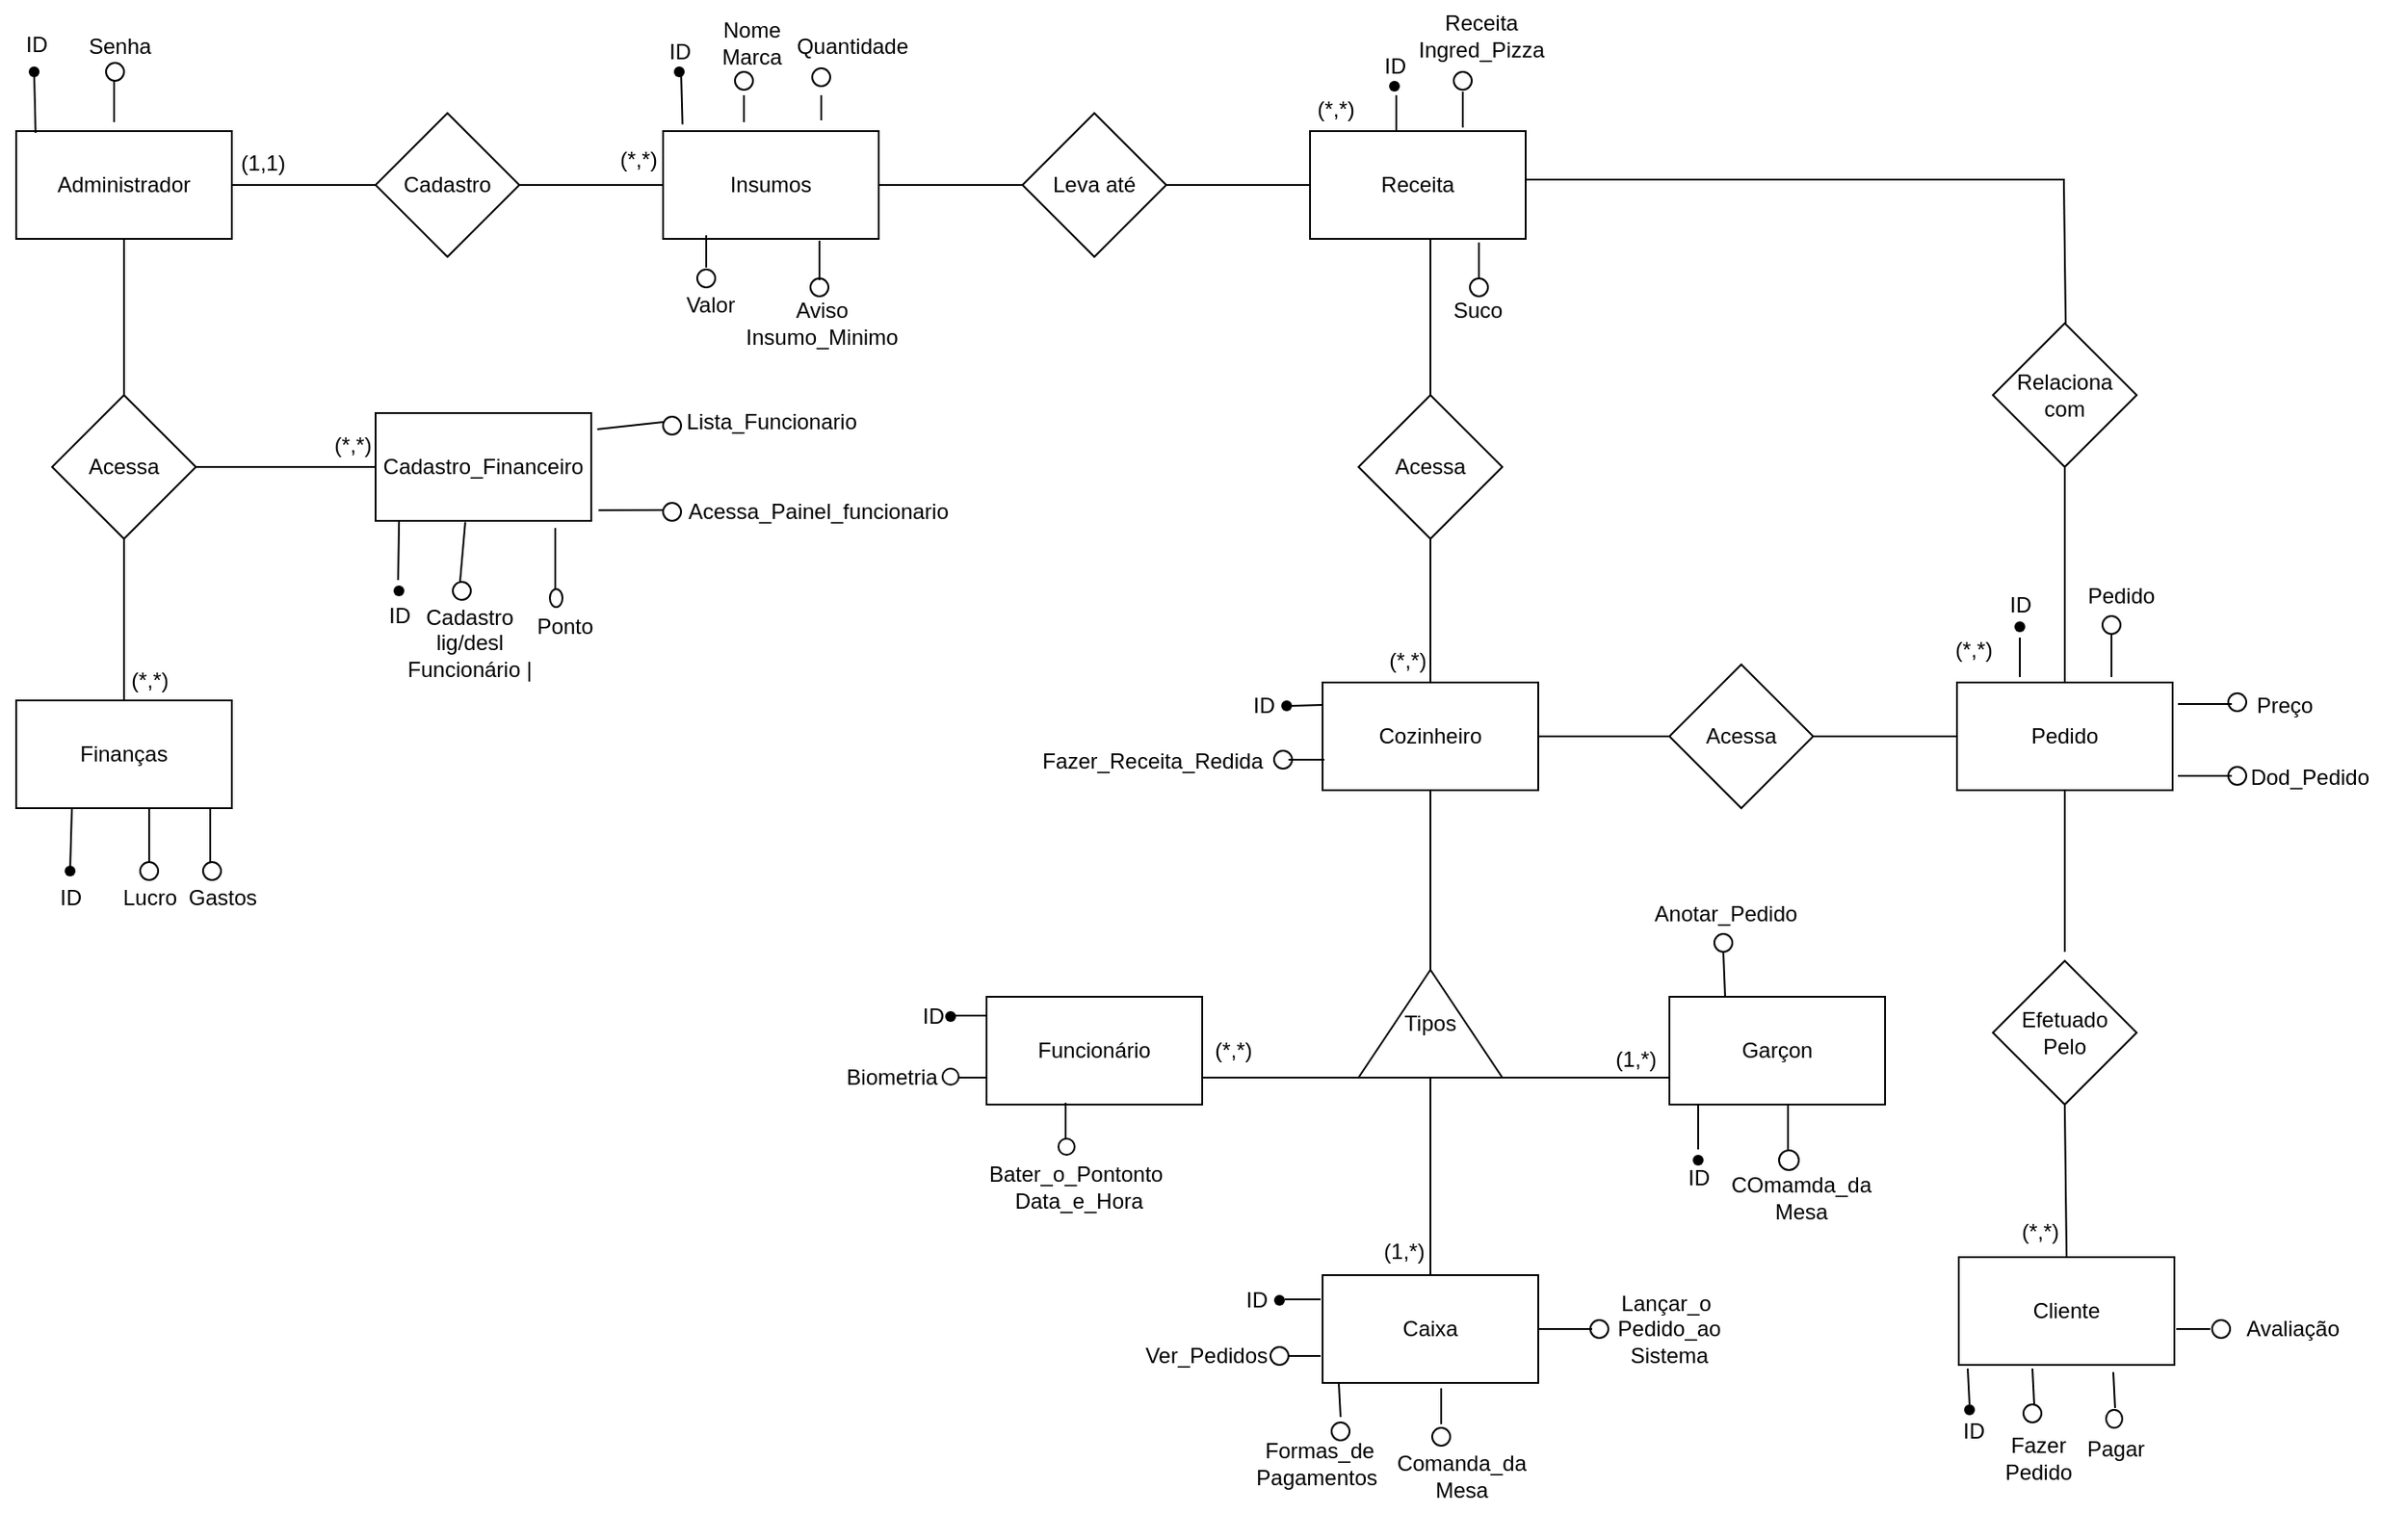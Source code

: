 <mxfile version="24.7.7">
  <diagram name="Página-1" id="oocmhbJNpaytJsXBNUTh">
    <mxGraphModel dx="826" dy="469" grid="1" gridSize="10" guides="1" tooltips="1" connect="1" arrows="1" fold="1" page="1" pageScale="1" pageWidth="827" pageHeight="1169" math="0" shadow="0">
      <root>
        <mxCell id="0" />
        <mxCell id="1" parent="0" />
        <mxCell id="WhorsCFaroRiFAS23hu8-1" value="Administrador" style="rounded=0;whiteSpace=wrap;html=1;" vertex="1" parent="1">
          <mxGeometry x="40" y="93" width="120" height="60" as="geometry" />
        </mxCell>
        <mxCell id="WhorsCFaroRiFAS23hu8-2" value="Cadastro" style="rhombus;whiteSpace=wrap;html=1;" vertex="1" parent="1">
          <mxGeometry x="240" y="83" width="80" height="80" as="geometry" />
        </mxCell>
        <mxCell id="WhorsCFaroRiFAS23hu8-3" value="" style="endArrow=none;html=1;rounded=0;exitX=1;exitY=0.5;exitDx=0;exitDy=0;" edge="1" parent="1" source="WhorsCFaroRiFAS23hu8-1">
          <mxGeometry width="50" height="50" relative="1" as="geometry">
            <mxPoint x="190" y="122.5" as="sourcePoint" />
            <mxPoint x="240" y="123" as="targetPoint" />
          </mxGeometry>
        </mxCell>
        <mxCell id="WhorsCFaroRiFAS23hu8-4" value="Insumos" style="rounded=0;whiteSpace=wrap;html=1;" vertex="1" parent="1">
          <mxGeometry x="400" y="93" width="120" height="60" as="geometry" />
        </mxCell>
        <mxCell id="WhorsCFaroRiFAS23hu8-5" value="" style="endArrow=none;html=1;rounded=0;entryX=0;entryY=0.5;entryDx=0;entryDy=0;" edge="1" parent="1" target="WhorsCFaroRiFAS23hu8-4">
          <mxGeometry width="50" height="50" relative="1" as="geometry">
            <mxPoint x="320" y="123" as="sourcePoint" />
            <mxPoint x="370" y="73" as="targetPoint" />
          </mxGeometry>
        </mxCell>
        <mxCell id="WhorsCFaroRiFAS23hu8-6" value="Leva até" style="rhombus;whiteSpace=wrap;html=1;" vertex="1" parent="1">
          <mxGeometry x="600" y="83" width="80" height="80" as="geometry" />
        </mxCell>
        <mxCell id="WhorsCFaroRiFAS23hu8-7" value="" style="endArrow=none;html=1;rounded=0;entryX=0;entryY=0.5;entryDx=0;entryDy=0;" edge="1" parent="1" target="WhorsCFaroRiFAS23hu8-6">
          <mxGeometry width="50" height="50" relative="1" as="geometry">
            <mxPoint x="520" y="123" as="sourcePoint" />
            <mxPoint x="570" y="73" as="targetPoint" />
          </mxGeometry>
        </mxCell>
        <mxCell id="WhorsCFaroRiFAS23hu8-8" value="Receita" style="rounded=0;whiteSpace=wrap;html=1;" vertex="1" parent="1">
          <mxGeometry x="760" y="93" width="120" height="60" as="geometry" />
        </mxCell>
        <mxCell id="WhorsCFaroRiFAS23hu8-9" value="" style="endArrow=none;html=1;rounded=0;entryX=0;entryY=0.5;entryDx=0;entryDy=0;" edge="1" parent="1" target="WhorsCFaroRiFAS23hu8-8">
          <mxGeometry width="50" height="50" relative="1" as="geometry">
            <mxPoint x="680" y="123" as="sourcePoint" />
            <mxPoint x="730" y="73" as="targetPoint" />
          </mxGeometry>
        </mxCell>
        <mxCell id="WhorsCFaroRiFAS23hu8-10" value="Acessa" style="rhombus;whiteSpace=wrap;html=1;" vertex="1" parent="1">
          <mxGeometry x="60" y="240" width="80" height="80" as="geometry" />
        </mxCell>
        <mxCell id="WhorsCFaroRiFAS23hu8-11" value="Finanças" style="whiteSpace=wrap;html=1;" vertex="1" parent="1">
          <mxGeometry x="40" y="410" width="120" height="60" as="geometry" />
        </mxCell>
        <mxCell id="WhorsCFaroRiFAS23hu8-12" value="" style="endArrow=none;html=1;rounded=0;exitX=0.5;exitY=0;exitDx=0;exitDy=0;" edge="1" parent="1" source="WhorsCFaroRiFAS23hu8-11">
          <mxGeometry width="50" height="50" relative="1" as="geometry">
            <mxPoint x="50" y="370" as="sourcePoint" />
            <mxPoint x="100" y="320" as="targetPoint" />
          </mxGeometry>
        </mxCell>
        <mxCell id="WhorsCFaroRiFAS23hu8-13" value="" style="endArrow=none;html=1;rounded=0;entryX=0.5;entryY=1;entryDx=0;entryDy=0;" edge="1" parent="1" target="WhorsCFaroRiFAS23hu8-1">
          <mxGeometry width="50" height="50" relative="1" as="geometry">
            <mxPoint x="100" y="240" as="sourcePoint" />
            <mxPoint x="150" y="190" as="targetPoint" />
          </mxGeometry>
        </mxCell>
        <mxCell id="WhorsCFaroRiFAS23hu8-14" value="Cadastro_Financeiro" style="rounded=0;whiteSpace=wrap;html=1;" vertex="1" parent="1">
          <mxGeometry x="240" y="250" width="120" height="60" as="geometry" />
        </mxCell>
        <mxCell id="WhorsCFaroRiFAS23hu8-15" value="" style="endArrow=none;html=1;rounded=0;entryX=0;entryY=0.5;entryDx=0;entryDy=0;" edge="1" parent="1" target="WhorsCFaroRiFAS23hu8-14">
          <mxGeometry width="50" height="50" relative="1" as="geometry">
            <mxPoint x="140" y="280" as="sourcePoint" />
            <mxPoint x="190" y="230" as="targetPoint" />
          </mxGeometry>
        </mxCell>
        <mxCell id="WhorsCFaroRiFAS23hu8-16" value="" style="endArrow=none;html=1;rounded=0;" edge="1" parent="1">
          <mxGeometry width="50" height="50" relative="1" as="geometry">
            <mxPoint x="880" y="120" as="sourcePoint" />
            <mxPoint x="1180" y="120" as="targetPoint" />
          </mxGeometry>
        </mxCell>
        <mxCell id="WhorsCFaroRiFAS23hu8-17" value="" style="endArrow=none;html=1;rounded=0;" edge="1" parent="1">
          <mxGeometry width="50" height="50" relative="1" as="geometry">
            <mxPoint x="1180.5" y="200" as="sourcePoint" />
            <mxPoint x="1179.5" y="120" as="targetPoint" />
          </mxGeometry>
        </mxCell>
        <mxCell id="WhorsCFaroRiFAS23hu8-18" value="Relaciona com" style="rhombus;whiteSpace=wrap;html=1;" vertex="1" parent="1">
          <mxGeometry x="1140" y="200" width="80" height="80" as="geometry" />
        </mxCell>
        <mxCell id="WhorsCFaroRiFAS23hu8-19" value="" style="endArrow=none;html=1;rounded=0;" edge="1" parent="1">
          <mxGeometry width="50" height="50" relative="1" as="geometry">
            <mxPoint x="827" y="240" as="sourcePoint" />
            <mxPoint x="827" y="153" as="targetPoint" />
          </mxGeometry>
        </mxCell>
        <mxCell id="WhorsCFaroRiFAS23hu8-20" value="Acessa" style="rhombus;whiteSpace=wrap;html=1;" vertex="1" parent="1">
          <mxGeometry x="787" y="240" width="80" height="80" as="geometry" />
        </mxCell>
        <mxCell id="WhorsCFaroRiFAS23hu8-21" value="" style="endArrow=none;html=1;rounded=0;" edge="1" parent="1">
          <mxGeometry width="50" height="50" relative="1" as="geometry">
            <mxPoint x="827" y="400" as="sourcePoint" />
            <mxPoint x="827" y="320" as="targetPoint" />
          </mxGeometry>
        </mxCell>
        <mxCell id="WhorsCFaroRiFAS23hu8-22" value="Cozinheiro" style="rounded=0;whiteSpace=wrap;html=1;" vertex="1" parent="1">
          <mxGeometry x="767" y="400" width="120" height="60" as="geometry" />
        </mxCell>
        <mxCell id="WhorsCFaroRiFAS23hu8-23" value="" style="endArrow=none;html=1;rounded=0;" edge="1" parent="1">
          <mxGeometry width="50" height="50" relative="1" as="geometry">
            <mxPoint x="887" y="430" as="sourcePoint" />
            <mxPoint x="960" y="430" as="targetPoint" />
          </mxGeometry>
        </mxCell>
        <mxCell id="WhorsCFaroRiFAS23hu8-24" value="Acessa" style="rhombus;whiteSpace=wrap;html=1;" vertex="1" parent="1">
          <mxGeometry x="960" y="390" width="80" height="80" as="geometry" />
        </mxCell>
        <mxCell id="WhorsCFaroRiFAS23hu8-25" value="Pedido" style="whiteSpace=wrap;html=1;" vertex="1" parent="1">
          <mxGeometry x="1120" y="400" width="120" height="60" as="geometry" />
        </mxCell>
        <mxCell id="WhorsCFaroRiFAS23hu8-26" value="" style="endArrow=none;html=1;rounded=0;exitX=0.5;exitY=0;exitDx=0;exitDy=0;" edge="1" parent="1" source="WhorsCFaroRiFAS23hu8-25">
          <mxGeometry width="50" height="50" relative="1" as="geometry">
            <mxPoint x="1130" y="330" as="sourcePoint" />
            <mxPoint x="1180" y="280" as="targetPoint" />
          </mxGeometry>
        </mxCell>
        <mxCell id="WhorsCFaroRiFAS23hu8-27" value="&lt;span style=&quot;color: rgba(0, 0, 0, 0); font-family: monospace; font-size: 0px; font-style: normal; font-variant-ligatures: normal; font-variant-caps: normal; font-weight: 400; letter-spacing: normal; orphans: 2; text-align: start; text-indent: 0px; text-transform: none; widows: 2; word-spacing: 0px; -webkit-text-stroke-width: 0px; white-space: nowrap; background-color: rgb(251, 251, 251); text-decoration-thickness: initial; text-decoration-style: initial; text-decoration-color: initial; display: inline !important; float: none;&quot;&gt;%3CmxGraphModel%3E%3Croot%3E%3CmxCell%20id%3D%220%22%2F%3E%3CmxCell%20id%3D%221%22%20parent%3D%220%22%2F%3E%3CmxCell%20id%3D%222%22%20value%3D%22%22%20style%3D%22endArrow%3Dnone%3Bhtml %3D1%3Arredondado%3D0%3B%22%20borda%3D%221%22%20pai%3D%221%22%3E%3CmxGeometria%20largura%3D%2250%22%20altura%3D%2250%22%20relativa%3D%221%22%20as%3D%22geometria%22%3E%3CmxPoint%20x%3D%221180..5%22%20y%3D% 22200%22%20as%3D%22sourcePoint%22%2F%3E%3CmxPoint%20x%3D%221179.5%22%20y%3D%22120%22%20as%3D%22targetPoint%22%2F%3E%3C%2FmxGeometry%3E%3C%2FmxCell%3E%3C%2Froot%3E%3C%2FmxGraphModel%3E&lt;/span&gt;" style="text;whiteSpace=wrap;html=1;" vertex="1" parent="1">
          <mxGeometry x="1300" y="170" width="30" height="40" as="geometry" />
        </mxCell>
        <mxCell id="WhorsCFaroRiFAS23hu8-28" value="&lt;span style=&quot;color: rgba(0, 0, 0, 0); font-family: monospace; font-size: 0px; font-style: normal; font-variant-ligatures: normal; font-variant-caps: normal; font-weight: 400; letter-spacing: normal; orphans: 2; text-align: start; text-indent: 0px; text-transform: none; widows: 2; word-spacing: 0px; -webkit-text-stroke-width: 0px; white-space: nowrap; background-color: rgb(251, 251, 251); text-decoration-thickness: initial; text-decoration-style: initial; text-decoration-color: initial; display: inline !important; float: none;&quot;&gt;%3CmxGraphModel%3E%3Croot%3E%3CmxCell%20id%3D%220%22%2F%3E%3CmxCell%20id%3D%221%22%20parent%3D%220%22%2F%3E%3CmxCell%20id%3D%222%22%20value%3D%22%22%20style%3D%22endArrow%3Dnone%3Bhtml %3D1%3Arredondado%3D0%3B%22%20borda%3D%221%22%20pai%3D%221%22%3E%3CmxGeometria%20largura%3D%2250%22%20altura%3D%2250%22%20relativa%3D%221%22%20as%3D%22geometria%22%3E%3CmxPoint%20x%3D%221180..5%22%20y%3D% 22200%22%20as%3D%22sourcePoint%22%2F%3E%3CmxPoint%20x%3D%221179.5%22%20y%3D%22120%22%20as%3D%22targetPoint%22%2F%3E%3C%2FmxGeometry%3E%3C%2FmxCell%3E%3C%2Froot%3E%3C%2FmxGraphModel%3E&lt;/span&gt;" style="text;whiteSpace=wrap;html=1;" vertex="1" parent="1">
          <mxGeometry x="1340" y="250" width="30" height="40" as="geometry" />
        </mxCell>
        <mxCell id="WhorsCFaroRiFAS23hu8-29" value="" style="endArrow=none;html=1;rounded=0;entryX=0;entryY=0.5;entryDx=0;entryDy=0;" edge="1" parent="1" target="WhorsCFaroRiFAS23hu8-25">
          <mxGeometry width="50" height="50" relative="1" as="geometry">
            <mxPoint x="1040" y="430" as="sourcePoint" />
            <mxPoint x="1090" y="380" as="targetPoint" />
          </mxGeometry>
        </mxCell>
        <mxCell id="WhorsCFaroRiFAS23hu8-30" value="" style="triangle;whiteSpace=wrap;html=1;rotation=-90;" vertex="1" parent="1">
          <mxGeometry x="797" y="550" width="60" height="80" as="geometry" />
        </mxCell>
        <mxCell id="WhorsCFaroRiFAS23hu8-31" value="Tipos" style="text;html=1;align=center;verticalAlign=middle;whiteSpace=wrap;rounded=0;" vertex="1" parent="1">
          <mxGeometry x="797" y="575" width="60" height="30" as="geometry" />
        </mxCell>
        <mxCell id="WhorsCFaroRiFAS23hu8-32" value="Garçon" style="whiteSpace=wrap;html=1;" vertex="1" parent="1">
          <mxGeometry x="960" y="575" width="120" height="60" as="geometry" />
        </mxCell>
        <mxCell id="WhorsCFaroRiFAS23hu8-33" value="Caixa" style="whiteSpace=wrap;html=1;" vertex="1" parent="1">
          <mxGeometry x="767" y="730" width="120" height="60" as="geometry" />
        </mxCell>
        <mxCell id="WhorsCFaroRiFAS23hu8-34" value="Funcionário" style="whiteSpace=wrap;html=1;" vertex="1" parent="1">
          <mxGeometry x="580" y="575" width="120" height="60" as="geometry" />
        </mxCell>
        <mxCell id="WhorsCFaroRiFAS23hu8-35" value="" style="endArrow=none;html=1;rounded=0;entryX=0;entryY=0.75;entryDx=0;entryDy=0;" edge="1" parent="1" target="WhorsCFaroRiFAS23hu8-32">
          <mxGeometry width="50" height="50" relative="1" as="geometry">
            <mxPoint x="867" y="620" as="sourcePoint" />
            <mxPoint x="917" y="570" as="targetPoint" />
          </mxGeometry>
        </mxCell>
        <mxCell id="WhorsCFaroRiFAS23hu8-36" value="" style="endArrow=none;html=1;rounded=0;exitX=0.5;exitY=0;exitDx=0;exitDy=0;" edge="1" parent="1" source="WhorsCFaroRiFAS23hu8-33">
          <mxGeometry width="50" height="50" relative="1" as="geometry">
            <mxPoint x="777" y="670" as="sourcePoint" />
            <mxPoint x="827" y="620" as="targetPoint" />
          </mxGeometry>
        </mxCell>
        <mxCell id="WhorsCFaroRiFAS23hu8-37" value="" style="endArrow=none;html=1;rounded=0;exitX=1;exitY=0.5;exitDx=0;exitDy=0;" edge="1" parent="1" source="WhorsCFaroRiFAS23hu8-30">
          <mxGeometry width="50" height="50" relative="1" as="geometry">
            <mxPoint x="777" y="510" as="sourcePoint" />
            <mxPoint x="827" y="460" as="targetPoint" />
          </mxGeometry>
        </mxCell>
        <mxCell id="WhorsCFaroRiFAS23hu8-38" value="" style="endArrow=none;html=1;rounded=0;exitX=1;exitY=0.75;exitDx=0;exitDy=0;" edge="1" parent="1" source="WhorsCFaroRiFAS23hu8-34">
          <mxGeometry width="50" height="50" relative="1" as="geometry">
            <mxPoint x="737" y="670" as="sourcePoint" />
            <mxPoint x="787" y="620" as="targetPoint" />
          </mxGeometry>
        </mxCell>
        <mxCell id="WhorsCFaroRiFAS23hu8-39" value="" style="endArrow=none;html=1;rounded=0;" edge="1" parent="1">
          <mxGeometry width="50" height="50" relative="1" as="geometry">
            <mxPoint x="1180" y="550" as="sourcePoint" />
            <mxPoint x="1180" y="460" as="targetPoint" />
          </mxGeometry>
        </mxCell>
        <mxCell id="WhorsCFaroRiFAS23hu8-40" value="Efetuado&lt;div&gt;Pelo&lt;/div&gt;" style="rhombus;whiteSpace=wrap;html=1;" vertex="1" parent="1">
          <mxGeometry x="1140" y="555" width="80" height="80" as="geometry" />
        </mxCell>
        <mxCell id="WhorsCFaroRiFAS23hu8-41" value="Cliente" style="rounded=0;whiteSpace=wrap;html=1;" vertex="1" parent="1">
          <mxGeometry x="1121" y="720" width="120" height="60" as="geometry" />
        </mxCell>
        <mxCell id="WhorsCFaroRiFAS23hu8-42" value="" style="endArrow=none;html=1;rounded=0;exitX=0.5;exitY=0;exitDx=0;exitDy=0;" edge="1" parent="1" source="WhorsCFaroRiFAS23hu8-41">
          <mxGeometry width="50" height="50" relative="1" as="geometry">
            <mxPoint x="1130" y="685" as="sourcePoint" />
            <mxPoint x="1180" y="635" as="targetPoint" />
          </mxGeometry>
        </mxCell>
        <mxCell id="WhorsCFaroRiFAS23hu8-43" value="" style="shape=waypoint;sketch=0;fillStyle=solid;size=6;pointerEvents=1;points=[];fillColor=none;resizable=0;rotatable=0;perimeter=centerPerimeter;snapToPoint=1;" vertex="1" parent="1">
          <mxGeometry x="40" y="50" width="20" height="20" as="geometry" />
        </mxCell>
        <mxCell id="WhorsCFaroRiFAS23hu8-44" value="" style="endArrow=none;html=1;rounded=0;exitX=0.09;exitY=0.017;exitDx=0;exitDy=0;exitPerimeter=0;" edge="1" parent="1" source="WhorsCFaroRiFAS23hu8-1">
          <mxGeometry width="50" height="50" relative="1" as="geometry">
            <mxPoint y="110" as="sourcePoint" />
            <mxPoint x="50" y="60" as="targetPoint" />
          </mxGeometry>
        </mxCell>
        <mxCell id="WhorsCFaroRiFAS23hu8-45" value="ID" style="text;html=1;align=center;verticalAlign=middle;resizable=0;points=[];autosize=1;strokeColor=none;fillColor=none;" vertex="1" parent="1">
          <mxGeometry x="31" y="30" width="40" height="30" as="geometry" />
        </mxCell>
        <mxCell id="WhorsCFaroRiFAS23hu8-46" value="" style="verticalLabelPosition=bottom;verticalAlign=top;html=1;shape=mxgraph.flowchart.on-page_reference;" vertex="1" parent="1">
          <mxGeometry x="90" y="55" width="10" height="10" as="geometry" />
        </mxCell>
        <mxCell id="WhorsCFaroRiFAS23hu8-47" value="" style="endArrow=none;html=1;rounded=0;" edge="1" parent="1">
          <mxGeometry width="50" height="50" relative="1" as="geometry">
            <mxPoint x="94.5" y="88" as="sourcePoint" />
            <mxPoint x="94.5" y="65" as="targetPoint" />
          </mxGeometry>
        </mxCell>
        <mxCell id="WhorsCFaroRiFAS23hu8-48" value="Senha&amp;nbsp;" style="text;html=1;align=center;verticalAlign=middle;resizable=0;points=[];autosize=1;strokeColor=none;fillColor=none;" vertex="1" parent="1">
          <mxGeometry x="69" y="31" width="60" height="30" as="geometry" />
        </mxCell>
        <mxCell id="WhorsCFaroRiFAS23hu8-49" value="(1,1)" style="text;html=1;align=center;verticalAlign=middle;resizable=0;points=[];autosize=1;strokeColor=none;fillColor=none;" vertex="1" parent="1">
          <mxGeometry x="152" y="96" width="50" height="30" as="geometry" />
        </mxCell>
        <mxCell id="WhorsCFaroRiFAS23hu8-50" value="(*,*)" style="text;html=1;align=center;verticalAlign=middle;resizable=0;points=[];autosize=1;strokeColor=none;fillColor=none;" vertex="1" parent="1">
          <mxGeometry x="94" y="384" width="40" height="30" as="geometry" />
        </mxCell>
        <mxCell id="WhorsCFaroRiFAS23hu8-51" value="" style="ellipse;whiteSpace=wrap;html=1;" vertex="1" parent="1">
          <mxGeometry x="109" y="500" width="10" height="10" as="geometry" />
        </mxCell>
        <mxCell id="WhorsCFaroRiFAS23hu8-52" value="" style="ellipse;whiteSpace=wrap;html=1;" vertex="1" parent="1">
          <mxGeometry x="144" y="500" width="10" height="10" as="geometry" />
        </mxCell>
        <mxCell id="WhorsCFaroRiFAS23hu8-53" value="" style="endArrow=none;html=1;rounded=0;" edge="1" parent="1">
          <mxGeometry width="50" height="50" relative="1" as="geometry">
            <mxPoint x="114" y="500" as="sourcePoint" />
            <mxPoint x="114" y="470" as="targetPoint" />
          </mxGeometry>
        </mxCell>
        <mxCell id="WhorsCFaroRiFAS23hu8-54" value="" style="endArrow=none;html=1;rounded=0;" edge="1" parent="1">
          <mxGeometry width="50" height="50" relative="1" as="geometry">
            <mxPoint x="148" y="500" as="sourcePoint" />
            <mxPoint x="148" y="470" as="targetPoint" />
          </mxGeometry>
        </mxCell>
        <mxCell id="WhorsCFaroRiFAS23hu8-55" value="" style="shape=waypoint;sketch=0;fillStyle=solid;size=6;pointerEvents=1;points=[];fillColor=none;resizable=0;rotatable=0;perimeter=centerPerimeter;snapToPoint=1;" vertex="1" parent="1">
          <mxGeometry x="60" y="495" width="20" height="20" as="geometry" />
        </mxCell>
        <mxCell id="WhorsCFaroRiFAS23hu8-56" value="" style="endArrow=none;html=1;rounded=0;" edge="1" parent="1" source="WhorsCFaroRiFAS23hu8-55">
          <mxGeometry width="50" height="50" relative="1" as="geometry">
            <mxPoint x="21" y="520" as="sourcePoint" />
            <mxPoint x="71" y="470" as="targetPoint" />
          </mxGeometry>
        </mxCell>
        <mxCell id="WhorsCFaroRiFAS23hu8-57" value="ID" style="text;html=1;align=center;verticalAlign=middle;resizable=0;points=[];autosize=1;strokeColor=none;fillColor=none;" vertex="1" parent="1">
          <mxGeometry x="50" y="505" width="40" height="30" as="geometry" />
        </mxCell>
        <mxCell id="WhorsCFaroRiFAS23hu8-58" value="Lucro" style="text;html=1;align=center;verticalAlign=middle;resizable=0;points=[];autosize=1;strokeColor=none;fillColor=none;" vertex="1" parent="1">
          <mxGeometry x="89" y="505" width="50" height="30" as="geometry" />
        </mxCell>
        <mxCell id="WhorsCFaroRiFAS23hu8-59" value="Gastos" style="text;html=1;align=center;verticalAlign=middle;whiteSpace=wrap;rounded=0;" vertex="1" parent="1">
          <mxGeometry x="125" y="505" width="60" height="30" as="geometry" />
        </mxCell>
        <mxCell id="WhorsCFaroRiFAS23hu8-60" value="(*,*)" style="text;html=1;align=center;verticalAlign=middle;resizable=0;points=[];autosize=1;strokeColor=none;fillColor=none;" vertex="1" parent="1">
          <mxGeometry x="207" y="253" width="40" height="30" as="geometry" />
        </mxCell>
        <mxCell id="WhorsCFaroRiFAS23hu8-61" value="" style="endArrow=none;html=1;rounded=0;" edge="1" parent="1">
          <mxGeometry width="50" height="50" relative="1" as="geometry">
            <mxPoint x="253.05" y="310" as="sourcePoint" />
            <mxPoint x="252.55" y="343" as="targetPoint" />
          </mxGeometry>
        </mxCell>
        <mxCell id="WhorsCFaroRiFAS23hu8-62" value="" style="shape=waypoint;sketch=0;fillStyle=solid;size=6;pointerEvents=1;points=[];fillColor=none;resizable=0;rotatable=0;perimeter=centerPerimeter;snapToPoint=1;" vertex="1" parent="1">
          <mxGeometry x="243" y="339" width="20" height="20" as="geometry" />
        </mxCell>
        <mxCell id="WhorsCFaroRiFAS23hu8-63" value="" style="ellipse;whiteSpace=wrap;html=1;" vertex="1" parent="1">
          <mxGeometry x="400" y="252" width="10" height="10" as="geometry" />
        </mxCell>
        <mxCell id="WhorsCFaroRiFAS23hu8-64" value="" style="ellipse;whiteSpace=wrap;html=1;" vertex="1" parent="1">
          <mxGeometry x="400" y="300" width="10" height="10" as="geometry" />
        </mxCell>
        <mxCell id="WhorsCFaroRiFAS23hu8-65" value="" style="ellipse;whiteSpace=wrap;html=1;" vertex="1" parent="1">
          <mxGeometry x="283" y="344" width="10" height="10" as="geometry" />
        </mxCell>
        <mxCell id="WhorsCFaroRiFAS23hu8-66" value="" style="ellipse;whiteSpace=wrap;html=1;" vertex="1" parent="1">
          <mxGeometry x="337" y="348" width="7" height="10" as="geometry" />
        </mxCell>
        <mxCell id="WhorsCFaroRiFAS23hu8-67" value="" style="endArrow=none;html=1;rounded=0;exitX=1.034;exitY=0.902;exitDx=0;exitDy=0;exitPerimeter=0;" edge="1" parent="1" source="WhorsCFaroRiFAS23hu8-14">
          <mxGeometry width="50" height="50" relative="1" as="geometry">
            <mxPoint x="350" y="354" as="sourcePoint" />
            <mxPoint x="400" y="304" as="targetPoint" />
          </mxGeometry>
        </mxCell>
        <mxCell id="WhorsCFaroRiFAS23hu8-68" value="" style="endArrow=none;html=1;rounded=0;exitX=1.028;exitY=0.15;exitDx=0;exitDy=0;exitPerimeter=0;" edge="1" parent="1" source="WhorsCFaroRiFAS23hu8-14">
          <mxGeometry width="50" height="50" relative="1" as="geometry">
            <mxPoint x="350" y="305" as="sourcePoint" />
            <mxPoint x="400" y="255" as="targetPoint" />
          </mxGeometry>
        </mxCell>
        <mxCell id="WhorsCFaroRiFAS23hu8-69" value="" style="endArrow=none;html=1;rounded=0;entryX=0.75;entryY=1;entryDx=0;entryDy=0;" edge="1" parent="1">
          <mxGeometry width="50" height="50" relative="1" as="geometry">
            <mxPoint x="340" y="348" as="sourcePoint" />
            <mxPoint x="340" y="314" as="targetPoint" />
            <Array as="points">
              <mxPoint x="340" y="334" />
            </Array>
          </mxGeometry>
        </mxCell>
        <mxCell id="WhorsCFaroRiFAS23hu8-70" value="" style="endArrow=none;html=1;rounded=0;entryX=0.416;entryY=1.011;entryDx=0;entryDy=0;entryPerimeter=0;" edge="1" parent="1" target="WhorsCFaroRiFAS23hu8-14">
          <mxGeometry width="50" height="50" relative="1" as="geometry">
            <mxPoint x="287" y="344" as="sourcePoint" />
            <mxPoint x="337" y="294" as="targetPoint" />
          </mxGeometry>
        </mxCell>
        <mxCell id="WhorsCFaroRiFAS23hu8-71" value="ID" style="text;html=1;align=center;verticalAlign=middle;resizable=0;points=[];autosize=1;strokeColor=none;fillColor=none;" vertex="1" parent="1">
          <mxGeometry x="233" y="348" width="40" height="30" as="geometry" />
        </mxCell>
        <mxCell id="WhorsCFaroRiFAS23hu8-72" value="&lt;div&gt;&lt;span style=&quot;background-color: initial;&quot;&gt;Cadastro&lt;/span&gt;&lt;br&gt;&lt;/div&gt;&lt;div&gt;&lt;span style=&quot;background-color: initial;&quot;&gt;lig/desl&lt;/span&gt;&lt;/div&gt;&lt;div&gt;&lt;span style=&quot;background-color: initial;&quot;&gt;Funcionário |&lt;/span&gt;&lt;/div&gt;" style="text;html=1;align=center;verticalAlign=middle;resizable=0;points=[];autosize=1;strokeColor=none;fillColor=none;rotation=0;" vertex="1" parent="1">
          <mxGeometry x="247" y="348" width="90" height="60" as="geometry" />
        </mxCell>
        <mxCell id="WhorsCFaroRiFAS23hu8-73" value="Ponto" style="text;html=1;align=center;verticalAlign=middle;resizable=0;points=[];autosize=1;strokeColor=none;fillColor=none;" vertex="1" parent="1">
          <mxGeometry x="320" y="354" width="50" height="30" as="geometry" />
        </mxCell>
        <mxCell id="WhorsCFaroRiFAS23hu8-74" value="&lt;div&gt;Acessa_Painel_funcionario&lt;/div&gt;" style="text;html=1;align=center;verticalAlign=middle;resizable=0;points=[];autosize=1;strokeColor=none;fillColor=none;" vertex="1" parent="1">
          <mxGeometry x="401" y="290" width="170" height="30" as="geometry" />
        </mxCell>
        <mxCell id="WhorsCFaroRiFAS23hu8-75" value="Lista_Funcionario" style="text;html=1;align=center;verticalAlign=middle;resizable=0;points=[];autosize=1;strokeColor=none;fillColor=none;" vertex="1" parent="1">
          <mxGeometry x="400" y="240" width="120" height="30" as="geometry" />
        </mxCell>
        <mxCell id="WhorsCFaroRiFAS23hu8-76" value="" style="shape=waypoint;sketch=0;fillStyle=solid;size=6;pointerEvents=1;points=[];fillColor=none;resizable=0;rotatable=0;perimeter=centerPerimeter;snapToPoint=1;" vertex="1" parent="1">
          <mxGeometry x="399" y="50" width="20" height="20" as="geometry" />
        </mxCell>
        <mxCell id="WhorsCFaroRiFAS23hu8-77" value="" style="endArrow=none;html=1;rounded=0;exitX=0.09;exitY=-0.063;exitDx=0;exitDy=0;exitPerimeter=0;" edge="1" parent="1" source="WhorsCFaroRiFAS23hu8-4">
          <mxGeometry width="50" height="50" relative="1" as="geometry">
            <mxPoint x="360" y="110" as="sourcePoint" />
            <mxPoint x="410" y="60" as="targetPoint" />
          </mxGeometry>
        </mxCell>
        <mxCell id="WhorsCFaroRiFAS23hu8-78" value="Nome&lt;div&gt;Marca&lt;/div&gt;" style="text;html=1;align=center;verticalAlign=middle;resizable=0;points=[];autosize=1;strokeColor=none;fillColor=none;" vertex="1" parent="1">
          <mxGeometry x="419" y="24" width="60" height="40" as="geometry" />
        </mxCell>
        <mxCell id="WhorsCFaroRiFAS23hu8-79" value="ID" style="text;html=1;align=center;verticalAlign=middle;resizable=0;points=[];autosize=1;strokeColor=none;fillColor=none;" vertex="1" parent="1">
          <mxGeometry x="389" y="34" width="40" height="30" as="geometry" />
        </mxCell>
        <mxCell id="WhorsCFaroRiFAS23hu8-80" value="" style="ellipse;whiteSpace=wrap;html=1;" vertex="1" parent="1">
          <mxGeometry x="482" y="175" width="10" height="10" as="geometry" />
        </mxCell>
        <mxCell id="WhorsCFaroRiFAS23hu8-81" value="" style="ellipse;whiteSpace=wrap;html=1;" vertex="1" parent="1">
          <mxGeometry x="419" y="170" width="10" height="10" as="geometry" />
        </mxCell>
        <mxCell id="WhorsCFaroRiFAS23hu8-82" value="" style="ellipse;whiteSpace=wrap;html=1;" vertex="1" parent="1">
          <mxGeometry x="483" y="58" width="10" height="10" as="geometry" />
        </mxCell>
        <mxCell id="WhorsCFaroRiFAS23hu8-83" value="" style="ellipse;whiteSpace=wrap;html=1;" vertex="1" parent="1">
          <mxGeometry x="440" y="60" width="10" height="10" as="geometry" />
        </mxCell>
        <mxCell id="WhorsCFaroRiFAS23hu8-84" value="" style="endArrow=none;html=1;rounded=0;" edge="1" parent="1">
          <mxGeometry width="50" height="50" relative="1" as="geometry">
            <mxPoint x="445" y="88" as="sourcePoint" />
            <mxPoint x="445" y="73" as="targetPoint" />
          </mxGeometry>
        </mxCell>
        <mxCell id="WhorsCFaroRiFAS23hu8-85" value="(*,*)" style="text;html=1;align=center;verticalAlign=middle;resizable=0;points=[];autosize=1;strokeColor=none;fillColor=none;" vertex="1" parent="1">
          <mxGeometry x="366" y="94" width="40" height="30" as="geometry" />
        </mxCell>
        <mxCell id="WhorsCFaroRiFAS23hu8-86" value="" style="endArrow=none;html=1;rounded=0;" edge="1" parent="1">
          <mxGeometry width="50" height="50" relative="1" as="geometry">
            <mxPoint x="488" y="87" as="sourcePoint" />
            <mxPoint x="488" y="73" as="targetPoint" />
          </mxGeometry>
        </mxCell>
        <mxCell id="WhorsCFaroRiFAS23hu8-87" value="Quantidade" style="text;html=1;align=center;verticalAlign=middle;resizable=0;points=[];autosize=1;strokeColor=none;fillColor=none;" vertex="1" parent="1">
          <mxGeometry x="460" y="31" width="90" height="30" as="geometry" />
        </mxCell>
        <mxCell id="WhorsCFaroRiFAS23hu8-88" value="" style="endArrow=none;html=1;rounded=0;" edge="1" parent="1">
          <mxGeometry width="50" height="50" relative="1" as="geometry">
            <mxPoint x="424" y="169" as="sourcePoint" />
            <mxPoint x="424" y="151" as="targetPoint" />
          </mxGeometry>
        </mxCell>
        <mxCell id="WhorsCFaroRiFAS23hu8-89" value="Valor" style="text;html=1;align=center;verticalAlign=middle;resizable=0;points=[];autosize=1;strokeColor=none;fillColor=none;" vertex="1" parent="1">
          <mxGeometry x="401" y="175" width="50" height="30" as="geometry" />
        </mxCell>
        <mxCell id="WhorsCFaroRiFAS23hu8-90" value="" style="endArrow=none;html=1;rounded=0;" edge="1" parent="1">
          <mxGeometry width="50" height="50" relative="1" as="geometry">
            <mxPoint x="487" y="176" as="sourcePoint" />
            <mxPoint x="487" y="154" as="targetPoint" />
          </mxGeometry>
        </mxCell>
        <mxCell id="WhorsCFaroRiFAS23hu8-91" value="Aviso&lt;div&gt;Insumo_Minimo&lt;/div&gt;" style="text;html=1;align=center;verticalAlign=middle;resizable=0;points=[];autosize=1;strokeColor=none;fillColor=none;" vertex="1" parent="1">
          <mxGeometry x="433" y="180" width="110" height="40" as="geometry" />
        </mxCell>
        <mxCell id="WhorsCFaroRiFAS23hu8-92" value="(*,*)" style="text;html=1;align=center;verticalAlign=middle;resizable=0;points=[];autosize=1;strokeColor=none;fillColor=none;" vertex="1" parent="1">
          <mxGeometry x="754" y="66" width="40" height="30" as="geometry" />
        </mxCell>
        <mxCell id="WhorsCFaroRiFAS23hu8-93" value="ID" style="text;html=1;align=center;verticalAlign=middle;resizable=0;points=[];autosize=1;strokeColor=none;fillColor=none;" vertex="1" parent="1">
          <mxGeometry x="787" y="42" width="40" height="30" as="geometry" />
        </mxCell>
        <mxCell id="WhorsCFaroRiFAS23hu8-94" value="" style="shape=waypoint;sketch=0;fillStyle=solid;size=6;pointerEvents=1;points=[];fillColor=none;resizable=0;rotatable=0;perimeter=centerPerimeter;snapToPoint=1;" vertex="1" parent="1">
          <mxGeometry x="797" y="58" width="20" height="20" as="geometry" />
        </mxCell>
        <mxCell id="WhorsCFaroRiFAS23hu8-95" value="" style="endArrow=none;html=1;rounded=0;" edge="1" parent="1">
          <mxGeometry width="50" height="50" relative="1" as="geometry">
            <mxPoint x="808" y="93" as="sourcePoint" />
            <mxPoint x="808" y="73" as="targetPoint" />
          </mxGeometry>
        </mxCell>
        <mxCell id="WhorsCFaroRiFAS23hu8-96" value="" style="ellipse;whiteSpace=wrap;html=1;" vertex="1" parent="1">
          <mxGeometry x="840" y="60" width="10" height="10" as="geometry" />
        </mxCell>
        <mxCell id="WhorsCFaroRiFAS23hu8-97" value="" style="ellipse;whiteSpace=wrap;html=1;" vertex="1" parent="1">
          <mxGeometry x="849" y="175" width="10" height="10" as="geometry" />
        </mxCell>
        <mxCell id="WhorsCFaroRiFAS23hu8-98" value="" style="endArrow=none;html=1;rounded=0;" edge="1" parent="1">
          <mxGeometry width="50" height="50" relative="1" as="geometry">
            <mxPoint x="845" y="91" as="sourcePoint" />
            <mxPoint x="845" y="71" as="targetPoint" />
          </mxGeometry>
        </mxCell>
        <mxCell id="WhorsCFaroRiFAS23hu8-99" value="Receita&lt;div&gt;Ingred_Pizza&lt;/div&gt;" style="text;html=1;align=center;verticalAlign=middle;resizable=0;points=[];autosize=1;strokeColor=none;fillColor=none;" vertex="1" parent="1">
          <mxGeometry x="810" y="20" width="90" height="40" as="geometry" />
        </mxCell>
        <mxCell id="WhorsCFaroRiFAS23hu8-100" value="" style="endArrow=none;html=1;rounded=0;" edge="1" parent="1">
          <mxGeometry width="50" height="50" relative="1" as="geometry">
            <mxPoint x="854" y="175" as="sourcePoint" />
            <mxPoint x="854" y="155" as="targetPoint" />
          </mxGeometry>
        </mxCell>
        <mxCell id="WhorsCFaroRiFAS23hu8-101" value="Suco" style="text;html=1;align=center;verticalAlign=middle;resizable=0;points=[];autosize=1;strokeColor=none;fillColor=none;" vertex="1" parent="1">
          <mxGeometry x="828" y="178" width="50" height="30" as="geometry" />
        </mxCell>
        <mxCell id="WhorsCFaroRiFAS23hu8-102" value="(*,*)" style="text;html=1;align=center;verticalAlign=middle;resizable=0;points=[];autosize=1;strokeColor=none;fillColor=none;" vertex="1" parent="1">
          <mxGeometry x="1109" y="367" width="40" height="30" as="geometry" />
        </mxCell>
        <mxCell id="WhorsCFaroRiFAS23hu8-103" value="" style="shape=waypoint;sketch=0;fillStyle=solid;size=6;pointerEvents=1;points=[];fillColor=none;resizable=0;rotatable=0;perimeter=centerPerimeter;snapToPoint=1;" vertex="1" parent="1">
          <mxGeometry x="1145" y="359" width="20" height="20" as="geometry" />
        </mxCell>
        <mxCell id="WhorsCFaroRiFAS23hu8-104" value="" style="endArrow=none;html=1;rounded=0;" edge="1" parent="1">
          <mxGeometry width="50" height="50" relative="1" as="geometry">
            <mxPoint x="1155" y="397" as="sourcePoint" />
            <mxPoint x="1155" y="375" as="targetPoint" />
          </mxGeometry>
        </mxCell>
        <mxCell id="WhorsCFaroRiFAS23hu8-105" value="ID" style="text;html=1;align=center;verticalAlign=middle;resizable=0;points=[];autosize=1;strokeColor=none;fillColor=none;" vertex="1" parent="1">
          <mxGeometry x="1135" y="342" width="40" height="30" as="geometry" />
        </mxCell>
        <mxCell id="WhorsCFaroRiFAS23hu8-106" value="" style="ellipse;whiteSpace=wrap;html=1;" vertex="1" parent="1">
          <mxGeometry x="1201" y="363" width="10" height="10" as="geometry" />
        </mxCell>
        <mxCell id="WhorsCFaroRiFAS23hu8-107" value="" style="ellipse;whiteSpace=wrap;html=1;" vertex="1" parent="1">
          <mxGeometry x="1271" y="406" width="10" height="10" as="geometry" />
        </mxCell>
        <mxCell id="WhorsCFaroRiFAS23hu8-108" value="" style="ellipse;whiteSpace=wrap;html=1;" vertex="1" parent="1">
          <mxGeometry x="1271" y="447" width="10" height="10" as="geometry" />
        </mxCell>
        <mxCell id="WhorsCFaroRiFAS23hu8-109" value="" style="endArrow=none;html=1;rounded=0;" edge="1" parent="1">
          <mxGeometry width="50" height="50" relative="1" as="geometry">
            <mxPoint x="1206" y="397" as="sourcePoint" />
            <mxPoint x="1206" y="373" as="targetPoint" />
          </mxGeometry>
        </mxCell>
        <mxCell id="WhorsCFaroRiFAS23hu8-110" value="Pedido" style="text;html=1;align=center;verticalAlign=middle;resizable=0;points=[];autosize=1;strokeColor=none;fillColor=none;" vertex="1" parent="1">
          <mxGeometry x="1181" y="337" width="60" height="30" as="geometry" />
        </mxCell>
        <mxCell id="WhorsCFaroRiFAS23hu8-111" value="" style="endArrow=none;html=1;rounded=0;" edge="1" parent="1">
          <mxGeometry width="50" height="50" relative="1" as="geometry">
            <mxPoint x="1243" y="412" as="sourcePoint" />
            <mxPoint x="1273" y="412" as="targetPoint" />
          </mxGeometry>
        </mxCell>
        <mxCell id="WhorsCFaroRiFAS23hu8-112" value="" style="endArrow=none;html=1;rounded=0;" edge="1" parent="1">
          <mxGeometry width="50" height="50" relative="1" as="geometry">
            <mxPoint x="1243" y="452" as="sourcePoint" />
            <mxPoint x="1273" y="452" as="targetPoint" />
          </mxGeometry>
        </mxCell>
        <mxCell id="WhorsCFaroRiFAS23hu8-113" value="Preço" style="text;html=1;align=center;verticalAlign=middle;resizable=0;points=[];autosize=1;strokeColor=none;fillColor=none;" vertex="1" parent="1">
          <mxGeometry x="1277" y="398" width="50" height="30" as="geometry" />
        </mxCell>
        <mxCell id="WhorsCFaroRiFAS23hu8-114" value="Dod_Pedido" style="text;html=1;align=center;verticalAlign=middle;resizable=0;points=[];autosize=1;strokeColor=none;fillColor=none;" vertex="1" parent="1">
          <mxGeometry x="1271" y="438" width="90" height="30" as="geometry" />
        </mxCell>
        <mxCell id="WhorsCFaroRiFAS23hu8-115" value="" style="shape=waypoint;sketch=0;fillStyle=solid;size=6;pointerEvents=1;points=[];fillColor=none;resizable=0;rotatable=0;perimeter=centerPerimeter;snapToPoint=1;" vertex="1" parent="1">
          <mxGeometry x="1117" y="795" width="20" height="20" as="geometry" />
        </mxCell>
        <mxCell id="WhorsCFaroRiFAS23hu8-116" value="" style="endArrow=none;html=1;rounded=0;" edge="1" parent="1">
          <mxGeometry width="50" height="50" relative="1" as="geometry">
            <mxPoint x="1127" y="802" as="sourcePoint" />
            <mxPoint x="1126" y="782" as="targetPoint" />
          </mxGeometry>
        </mxCell>
        <mxCell id="WhorsCFaroRiFAS23hu8-117" value="ID" style="text;html=1;align=center;verticalAlign=middle;resizable=0;points=[];autosize=1;strokeColor=none;fillColor=none;" vertex="1" parent="1">
          <mxGeometry x="1109" y="802" width="40" height="30" as="geometry" />
        </mxCell>
        <mxCell id="WhorsCFaroRiFAS23hu8-118" value="" style="ellipse;whiteSpace=wrap;html=1;" vertex="1" parent="1">
          <mxGeometry x="1262" y="755" width="10" height="10" as="geometry" />
        </mxCell>
        <mxCell id="WhorsCFaroRiFAS23hu8-119" value="" style="ellipse;whiteSpace=wrap;html=1;" vertex="1" parent="1">
          <mxGeometry x="1203" y="805" width="9" height="10" as="geometry" />
        </mxCell>
        <mxCell id="WhorsCFaroRiFAS23hu8-120" value="" style="ellipse;whiteSpace=wrap;html=1;" vertex="1" parent="1">
          <mxGeometry x="1157" y="802" width="10" height="10" as="geometry" />
        </mxCell>
        <mxCell id="WhorsCFaroRiFAS23hu8-121" value="" style="endArrow=none;html=1;rounded=0;" edge="1" parent="1">
          <mxGeometry width="50" height="50" relative="1" as="geometry">
            <mxPoint x="1163" y="802" as="sourcePoint" />
            <mxPoint x="1162" y="782" as="targetPoint" />
          </mxGeometry>
        </mxCell>
        <mxCell id="WhorsCFaroRiFAS23hu8-122" value="Fazer&lt;div&gt;Pedido&lt;/div&gt;" style="text;html=1;align=center;verticalAlign=middle;resizable=0;points=[];autosize=1;strokeColor=none;fillColor=none;" vertex="1" parent="1">
          <mxGeometry x="1135" y="812" width="60" height="40" as="geometry" />
        </mxCell>
        <mxCell id="WhorsCFaroRiFAS23hu8-123" value="" style="endArrow=none;html=1;rounded=0;" edge="1" parent="1">
          <mxGeometry width="50" height="50" relative="1" as="geometry">
            <mxPoint x="1242" y="760" as="sourcePoint" />
            <mxPoint x="1261" y="760" as="targetPoint" />
          </mxGeometry>
        </mxCell>
        <mxCell id="WhorsCFaroRiFAS23hu8-124" value="" style="endArrow=none;html=1;rounded=0;" edge="1" parent="1">
          <mxGeometry width="50" height="50" relative="1" as="geometry">
            <mxPoint x="1208" y="804" as="sourcePoint" />
            <mxPoint x="1207" y="784" as="targetPoint" />
          </mxGeometry>
        </mxCell>
        <mxCell id="WhorsCFaroRiFAS23hu8-125" value="Pagar" style="text;html=1;align=center;verticalAlign=middle;resizable=0;points=[];autosize=1;strokeColor=none;fillColor=none;" vertex="1" parent="1">
          <mxGeometry x="1177.5" y="812" width="60" height="30" as="geometry" />
        </mxCell>
        <mxCell id="WhorsCFaroRiFAS23hu8-126" value="Avaliação" style="text;html=1;align=center;verticalAlign=middle;whiteSpace=wrap;rounded=0;" vertex="1" parent="1">
          <mxGeometry x="1277" y="745" width="60" height="30" as="geometry" />
        </mxCell>
        <mxCell id="WhorsCFaroRiFAS23hu8-127" value="(1,*)" style="text;html=1;align=center;verticalAlign=middle;resizable=0;points=[];autosize=1;strokeColor=none;fillColor=none;" vertex="1" parent="1">
          <mxGeometry x="916" y="595" width="50" height="30" as="geometry" />
        </mxCell>
        <mxCell id="WhorsCFaroRiFAS23hu8-128" value="(*,*)" style="text;html=1;align=center;verticalAlign=middle;resizable=0;points=[];autosize=1;strokeColor=none;fillColor=none;" vertex="1" parent="1">
          <mxGeometry x="1146" y="691" width="40" height="30" as="geometry" />
        </mxCell>
        <mxCell id="WhorsCFaroRiFAS23hu8-129" value="" style="shape=waypoint;sketch=0;fillStyle=solid;size=6;pointerEvents=1;points=[];fillColor=none;resizable=0;rotatable=0;perimeter=centerPerimeter;snapToPoint=1;" vertex="1" parent="1">
          <mxGeometry x="737" y="403" width="20" height="20" as="geometry" />
        </mxCell>
        <mxCell id="WhorsCFaroRiFAS23hu8-130" value="" style="endArrow=none;html=1;rounded=0;" edge="1" parent="1">
          <mxGeometry width="50" height="50" relative="1" as="geometry">
            <mxPoint x="750" y="413" as="sourcePoint" />
            <mxPoint x="767" y="412.5" as="targetPoint" />
          </mxGeometry>
        </mxCell>
        <mxCell id="WhorsCFaroRiFAS23hu8-131" value="ID" style="text;html=1;align=center;verticalAlign=middle;resizable=0;points=[];autosize=1;strokeColor=none;fillColor=none;" vertex="1" parent="1">
          <mxGeometry x="714" y="398" width="40" height="30" as="geometry" />
        </mxCell>
        <mxCell id="WhorsCFaroRiFAS23hu8-132" value="" style="ellipse;whiteSpace=wrap;html=1;" vertex="1" parent="1">
          <mxGeometry x="740" y="438" width="10" height="10" as="geometry" />
        </mxCell>
        <mxCell id="WhorsCFaroRiFAS23hu8-133" value="" style="endArrow=none;html=1;rounded=0;" edge="1" parent="1">
          <mxGeometry width="50" height="50" relative="1" as="geometry">
            <mxPoint x="748" y="443" as="sourcePoint" />
            <mxPoint x="768" y="443" as="targetPoint" />
          </mxGeometry>
        </mxCell>
        <mxCell id="WhorsCFaroRiFAS23hu8-134" value="Fazer_Receita_Redida" style="text;html=1;align=center;verticalAlign=middle;resizable=0;points=[];autosize=1;strokeColor=none;fillColor=none;" vertex="1" parent="1">
          <mxGeometry x="597" y="429" width="150" height="30" as="geometry" />
        </mxCell>
        <mxCell id="WhorsCFaroRiFAS23hu8-135" value="(*,*)" style="text;html=1;align=center;verticalAlign=middle;resizable=0;points=[];autosize=1;strokeColor=none;fillColor=none;" vertex="1" parent="1">
          <mxGeometry x="794" y="373" width="40" height="30" as="geometry" />
        </mxCell>
        <mxCell id="WhorsCFaroRiFAS23hu8-136" value="(1,*)" style="text;html=1;align=center;verticalAlign=middle;resizable=0;points=[];autosize=1;strokeColor=none;fillColor=none;" vertex="1" parent="1">
          <mxGeometry x="787" y="702" width="50" height="30" as="geometry" />
        </mxCell>
        <mxCell id="WhorsCFaroRiFAS23hu8-137" value="" style="ellipse;whiteSpace=wrap;html=1;aspect=fixed;" vertex="1" parent="1">
          <mxGeometry x="916" y="755" width="10" height="10" as="geometry" />
        </mxCell>
        <mxCell id="WhorsCFaroRiFAS23hu8-138" value="" style="ellipse;whiteSpace=wrap;html=1;aspect=fixed;" vertex="1" parent="1">
          <mxGeometry x="772" y="812" width="10" height="10" as="geometry" />
        </mxCell>
        <mxCell id="WhorsCFaroRiFAS23hu8-139" value="" style="ellipse;whiteSpace=wrap;html=1;aspect=fixed;" vertex="1" parent="1">
          <mxGeometry x="828" y="815" width="10" height="10" as="geometry" />
        </mxCell>
        <mxCell id="WhorsCFaroRiFAS23hu8-140" value="" style="ellipse;whiteSpace=wrap;html=1;aspect=fixed;" vertex="1" parent="1">
          <mxGeometry x="738" y="770" width="10" height="10" as="geometry" />
        </mxCell>
        <mxCell id="WhorsCFaroRiFAS23hu8-141" value="" style="shape=waypoint;sketch=0;fillStyle=solid;size=6;pointerEvents=1;points=[];fillColor=none;resizable=0;rotatable=0;perimeter=centerPerimeter;snapToPoint=1;" vertex="1" parent="1">
          <mxGeometry x="733" y="734" width="20" height="20" as="geometry" />
        </mxCell>
        <mxCell id="WhorsCFaroRiFAS23hu8-142" value="" style="endArrow=none;html=1;rounded=0;" edge="1" parent="1">
          <mxGeometry width="50" height="50" relative="1" as="geometry">
            <mxPoint x="746" y="743.5" as="sourcePoint" />
            <mxPoint x="766" y="743.5" as="targetPoint" />
          </mxGeometry>
        </mxCell>
        <mxCell id="WhorsCFaroRiFAS23hu8-143" value="ID" style="text;html=1;align=center;verticalAlign=middle;resizable=0;points=[];autosize=1;strokeColor=none;fillColor=none;" vertex="1" parent="1">
          <mxGeometry x="710" y="729" width="40" height="30" as="geometry" />
        </mxCell>
        <mxCell id="WhorsCFaroRiFAS23hu8-144" value="" style="endArrow=none;html=1;rounded=0;" edge="1" parent="1">
          <mxGeometry width="50" height="50" relative="1" as="geometry">
            <mxPoint x="748" y="775" as="sourcePoint" />
            <mxPoint x="766" y="775" as="targetPoint" />
          </mxGeometry>
        </mxCell>
        <mxCell id="WhorsCFaroRiFAS23hu8-145" value="Ver_Pedidos" style="text;html=1;align=center;verticalAlign=middle;resizable=0;points=[];autosize=1;strokeColor=none;fillColor=none;" vertex="1" parent="1">
          <mxGeometry x="657" y="760" width="90" height="30" as="geometry" />
        </mxCell>
        <mxCell id="WhorsCFaroRiFAS23hu8-146" value="" style="endArrow=none;html=1;rounded=0;" edge="1" parent="1">
          <mxGeometry width="50" height="50" relative="1" as="geometry">
            <mxPoint x="777" y="809" as="sourcePoint" />
            <mxPoint x="776" y="790" as="targetPoint" />
          </mxGeometry>
        </mxCell>
        <mxCell id="WhorsCFaroRiFAS23hu8-147" value="Formas_de&lt;div&gt;Pagamentos&amp;nbsp;&lt;/div&gt;" style="text;html=1;align=center;verticalAlign=middle;resizable=0;points=[];autosize=1;strokeColor=none;fillColor=none;" vertex="1" parent="1">
          <mxGeometry x="720" y="815" width="90" height="40" as="geometry" />
        </mxCell>
        <mxCell id="WhorsCFaroRiFAS23hu8-148" value="" style="endArrow=none;html=1;rounded=0;" edge="1" parent="1">
          <mxGeometry width="50" height="50" relative="1" as="geometry">
            <mxPoint x="887" y="760" as="sourcePoint" />
            <mxPoint x="917" y="760" as="targetPoint" />
          </mxGeometry>
        </mxCell>
        <mxCell id="WhorsCFaroRiFAS23hu8-149" value="" style="endArrow=none;html=1;rounded=0;" edge="1" parent="1">
          <mxGeometry width="50" height="50" relative="1" as="geometry">
            <mxPoint x="833" y="813" as="sourcePoint" />
            <mxPoint x="833" y="793" as="targetPoint" />
          </mxGeometry>
        </mxCell>
        <mxCell id="WhorsCFaroRiFAS23hu8-150" value="Comanda_da&lt;div&gt;Mesa&lt;/div&gt;" style="text;html=1;align=center;verticalAlign=middle;resizable=0;points=[];autosize=1;strokeColor=none;fillColor=none;" vertex="1" parent="1">
          <mxGeometry x="794" y="822" width="100" height="40" as="geometry" />
        </mxCell>
        <mxCell id="WhorsCFaroRiFAS23hu8-151" value="Lançar_o&amp;nbsp;&lt;div&gt;Pedido_ao&lt;/div&gt;&lt;div&gt;Sistema&lt;/div&gt;" style="text;strokeColor=none;align=center;fillColor=none;html=1;verticalAlign=middle;whiteSpace=wrap;rounded=0;" vertex="1" parent="1">
          <mxGeometry x="930" y="745" width="60" height="30" as="geometry" />
        </mxCell>
        <mxCell id="WhorsCFaroRiFAS23hu8-152" value="" style="endArrow=none;html=1;rounded=0;" edge="1" parent="1">
          <mxGeometry width="50" height="50" relative="1" as="geometry">
            <mxPoint x="1026" y="660" as="sourcePoint" />
            <mxPoint x="1026" y="635" as="targetPoint" />
          </mxGeometry>
        </mxCell>
        <mxCell id="WhorsCFaroRiFAS23hu8-153" value="" style="endArrow=none;html=1;rounded=0;" edge="1" parent="1">
          <mxGeometry width="50" height="50" relative="1" as="geometry">
            <mxPoint x="976" y="660" as="sourcePoint" />
            <mxPoint x="976" y="635" as="targetPoint" />
          </mxGeometry>
        </mxCell>
        <mxCell id="WhorsCFaroRiFAS23hu8-154" value="" style="endArrow=none;html=1;rounded=0;" edge="1" parent="1">
          <mxGeometry width="50" height="50" relative="1" as="geometry">
            <mxPoint x="990" y="550" as="sourcePoint" />
            <mxPoint x="991" y="575" as="targetPoint" />
          </mxGeometry>
        </mxCell>
        <mxCell id="WhorsCFaroRiFAS23hu8-155" value="" style="ellipse;whiteSpace=wrap;html=1;aspect=fixed;" vertex="1" parent="1">
          <mxGeometry x="985" y="540" width="10" height="10" as="geometry" />
        </mxCell>
        <mxCell id="WhorsCFaroRiFAS23hu8-156" value="" style="ellipse;whiteSpace=wrap;html=1;aspect=fixed;" vertex="1" parent="1">
          <mxGeometry x="1021" y="660.5" width="11" height="11" as="geometry" />
        </mxCell>
        <mxCell id="WhorsCFaroRiFAS23hu8-157" value="" style="shape=waypoint;sketch=0;fillStyle=solid;size=6;pointerEvents=1;points=[];fillColor=none;resizable=0;rotatable=0;perimeter=centerPerimeter;snapToPoint=1;" vertex="1" parent="1">
          <mxGeometry x="966" y="656" width="20" height="20" as="geometry" />
        </mxCell>
        <mxCell id="WhorsCFaroRiFAS23hu8-158" value="ID" style="text;html=1;align=center;verticalAlign=middle;resizable=0;points=[];autosize=1;strokeColor=none;fillColor=none;" vertex="1" parent="1">
          <mxGeometry x="956" y="661" width="40" height="30" as="geometry" />
        </mxCell>
        <mxCell id="WhorsCFaroRiFAS23hu8-159" value="COmamda_da&lt;div&gt;Mesa&lt;/div&gt;" style="text;html=1;align=center;verticalAlign=middle;resizable=0;points=[];autosize=1;strokeColor=none;fillColor=none;" vertex="1" parent="1">
          <mxGeometry x="983" y="666.5" width="100" height="40" as="geometry" />
        </mxCell>
        <mxCell id="WhorsCFaroRiFAS23hu8-160" value="Anotar_Pedido" style="text;html=1;align=center;verticalAlign=middle;resizable=0;points=[];autosize=1;strokeColor=none;fillColor=none;" vertex="1" parent="1">
          <mxGeometry x="941" y="514" width="100" height="30" as="geometry" />
        </mxCell>
        <mxCell id="WhorsCFaroRiFAS23hu8-161" value="(*,*)" style="text;html=1;align=center;verticalAlign=middle;resizable=0;points=[];autosize=1;strokeColor=none;fillColor=none;" vertex="1" parent="1">
          <mxGeometry x="697" y="590" width="40" height="30" as="geometry" />
        </mxCell>
        <mxCell id="WhorsCFaroRiFAS23hu8-162" value="" style="shape=waypoint;sketch=0;size=6;pointerEvents=1;points=[];fillColor=none;resizable=0;rotatable=0;perimeter=centerPerimeter;snapToPoint=1;" vertex="1" parent="1">
          <mxGeometry x="550" y="576" width="20" height="20" as="geometry" />
        </mxCell>
        <mxCell id="WhorsCFaroRiFAS23hu8-163" value="" style="endArrow=none;html=1;rounded=0;" edge="1" parent="1">
          <mxGeometry width="50" height="50" relative="1" as="geometry">
            <mxPoint x="560" y="585.5" as="sourcePoint" />
            <mxPoint x="580" y="585.5" as="targetPoint" />
          </mxGeometry>
        </mxCell>
        <mxCell id="WhorsCFaroRiFAS23hu8-164" value="" style="endArrow=none;html=1;rounded=0;" edge="1" parent="1">
          <mxGeometry width="50" height="50" relative="1" as="geometry">
            <mxPoint x="624" y="654" as="sourcePoint" />
            <mxPoint x="624" y="634" as="targetPoint" />
          </mxGeometry>
        </mxCell>
        <mxCell id="WhorsCFaroRiFAS23hu8-165" value="" style="endArrow=none;html=1;rounded=0;" edge="1" parent="1">
          <mxGeometry width="50" height="50" relative="1" as="geometry">
            <mxPoint x="555.5" y="620" as="sourcePoint" />
            <mxPoint x="580.5" y="620" as="targetPoint" />
          </mxGeometry>
        </mxCell>
        <mxCell id="WhorsCFaroRiFAS23hu8-166" value="ID" style="text;html=1;align=center;verticalAlign=middle;resizable=0;points=[];autosize=1;strokeColor=none;fillColor=none;" vertex="1" parent="1">
          <mxGeometry x="530" y="571" width="40" height="30" as="geometry" />
        </mxCell>
        <mxCell id="WhorsCFaroRiFAS23hu8-167" value="Biometria" style="text;html=1;align=center;verticalAlign=middle;resizable=0;points=[];autosize=1;strokeColor=none;fillColor=none;" vertex="1" parent="1">
          <mxGeometry x="492" y="605" width="70" height="30" as="geometry" />
        </mxCell>
        <mxCell id="WhorsCFaroRiFAS23hu8-168" value="Bater_o_Pontonto&amp;nbsp;&lt;div&gt;Data_e_Hora&lt;/div&gt;" style="text;html=1;align=center;verticalAlign=middle;resizable=0;points=[];autosize=1;strokeColor=none;fillColor=none;" vertex="1" parent="1">
          <mxGeometry x="571" y="660.5" width="120" height="40" as="geometry" />
        </mxCell>
        <mxCell id="WhorsCFaroRiFAS23hu8-169" value="" style="ellipse;whiteSpace=wrap;html=1;aspect=fixed;" vertex="1" parent="1">
          <mxGeometry x="620" y="654" width="9" height="9" as="geometry" />
        </mxCell>
        <mxCell id="WhorsCFaroRiFAS23hu8-170" value="" style="ellipse;whiteSpace=wrap;html=1;aspect=fixed;" vertex="1" parent="1">
          <mxGeometry x="555.5" y="615" width="9" height="9" as="geometry" />
        </mxCell>
      </root>
    </mxGraphModel>
  </diagram>
</mxfile>
